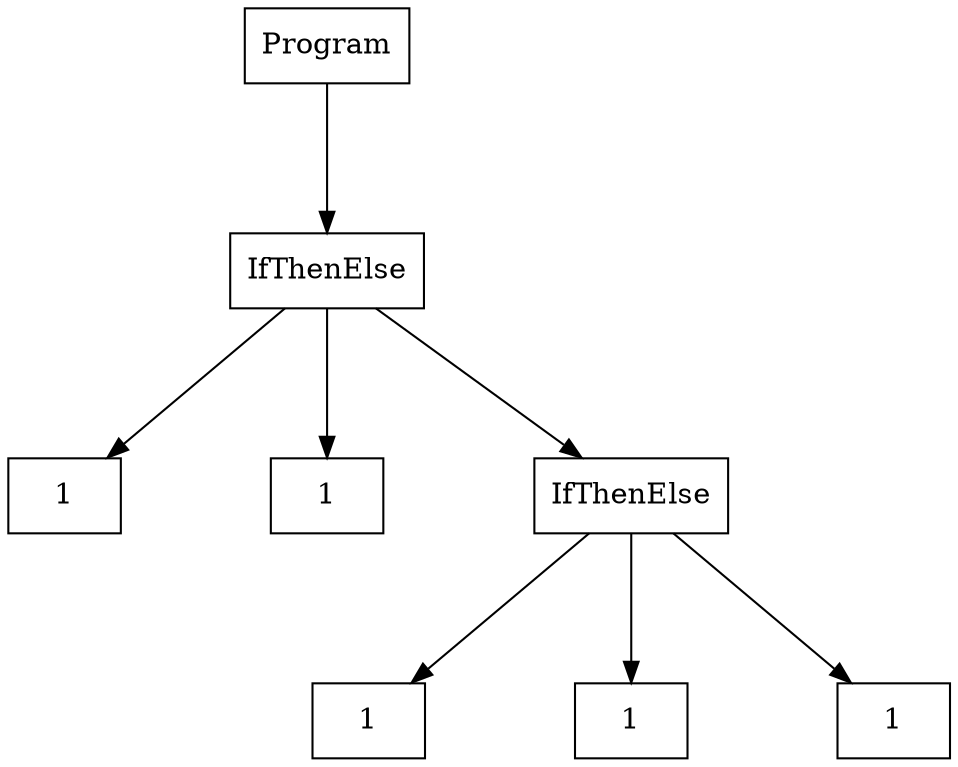 digraph "ast"{

	nodesep=1;
	ranksep=1;

	N0 [label="Program", shape="box"];
	N2 [label="1", shape="box"];
	N3 [label="1", shape="box"];
	N5 [label="1", shape="box"];
	N6 [label="1", shape="box"];
	N7 [label="1", shape="box"];
	N4 [label="IfThenElse", shape="box"];
	N1 [label="IfThenElse", shape="box"];

	N4 -> N5; 
	N4 -> N6; 
	N4 -> N7; 
	N1 -> N2; 
	N1 -> N3; 
	N1 -> N4; 
	N0 -> N1; 
}
